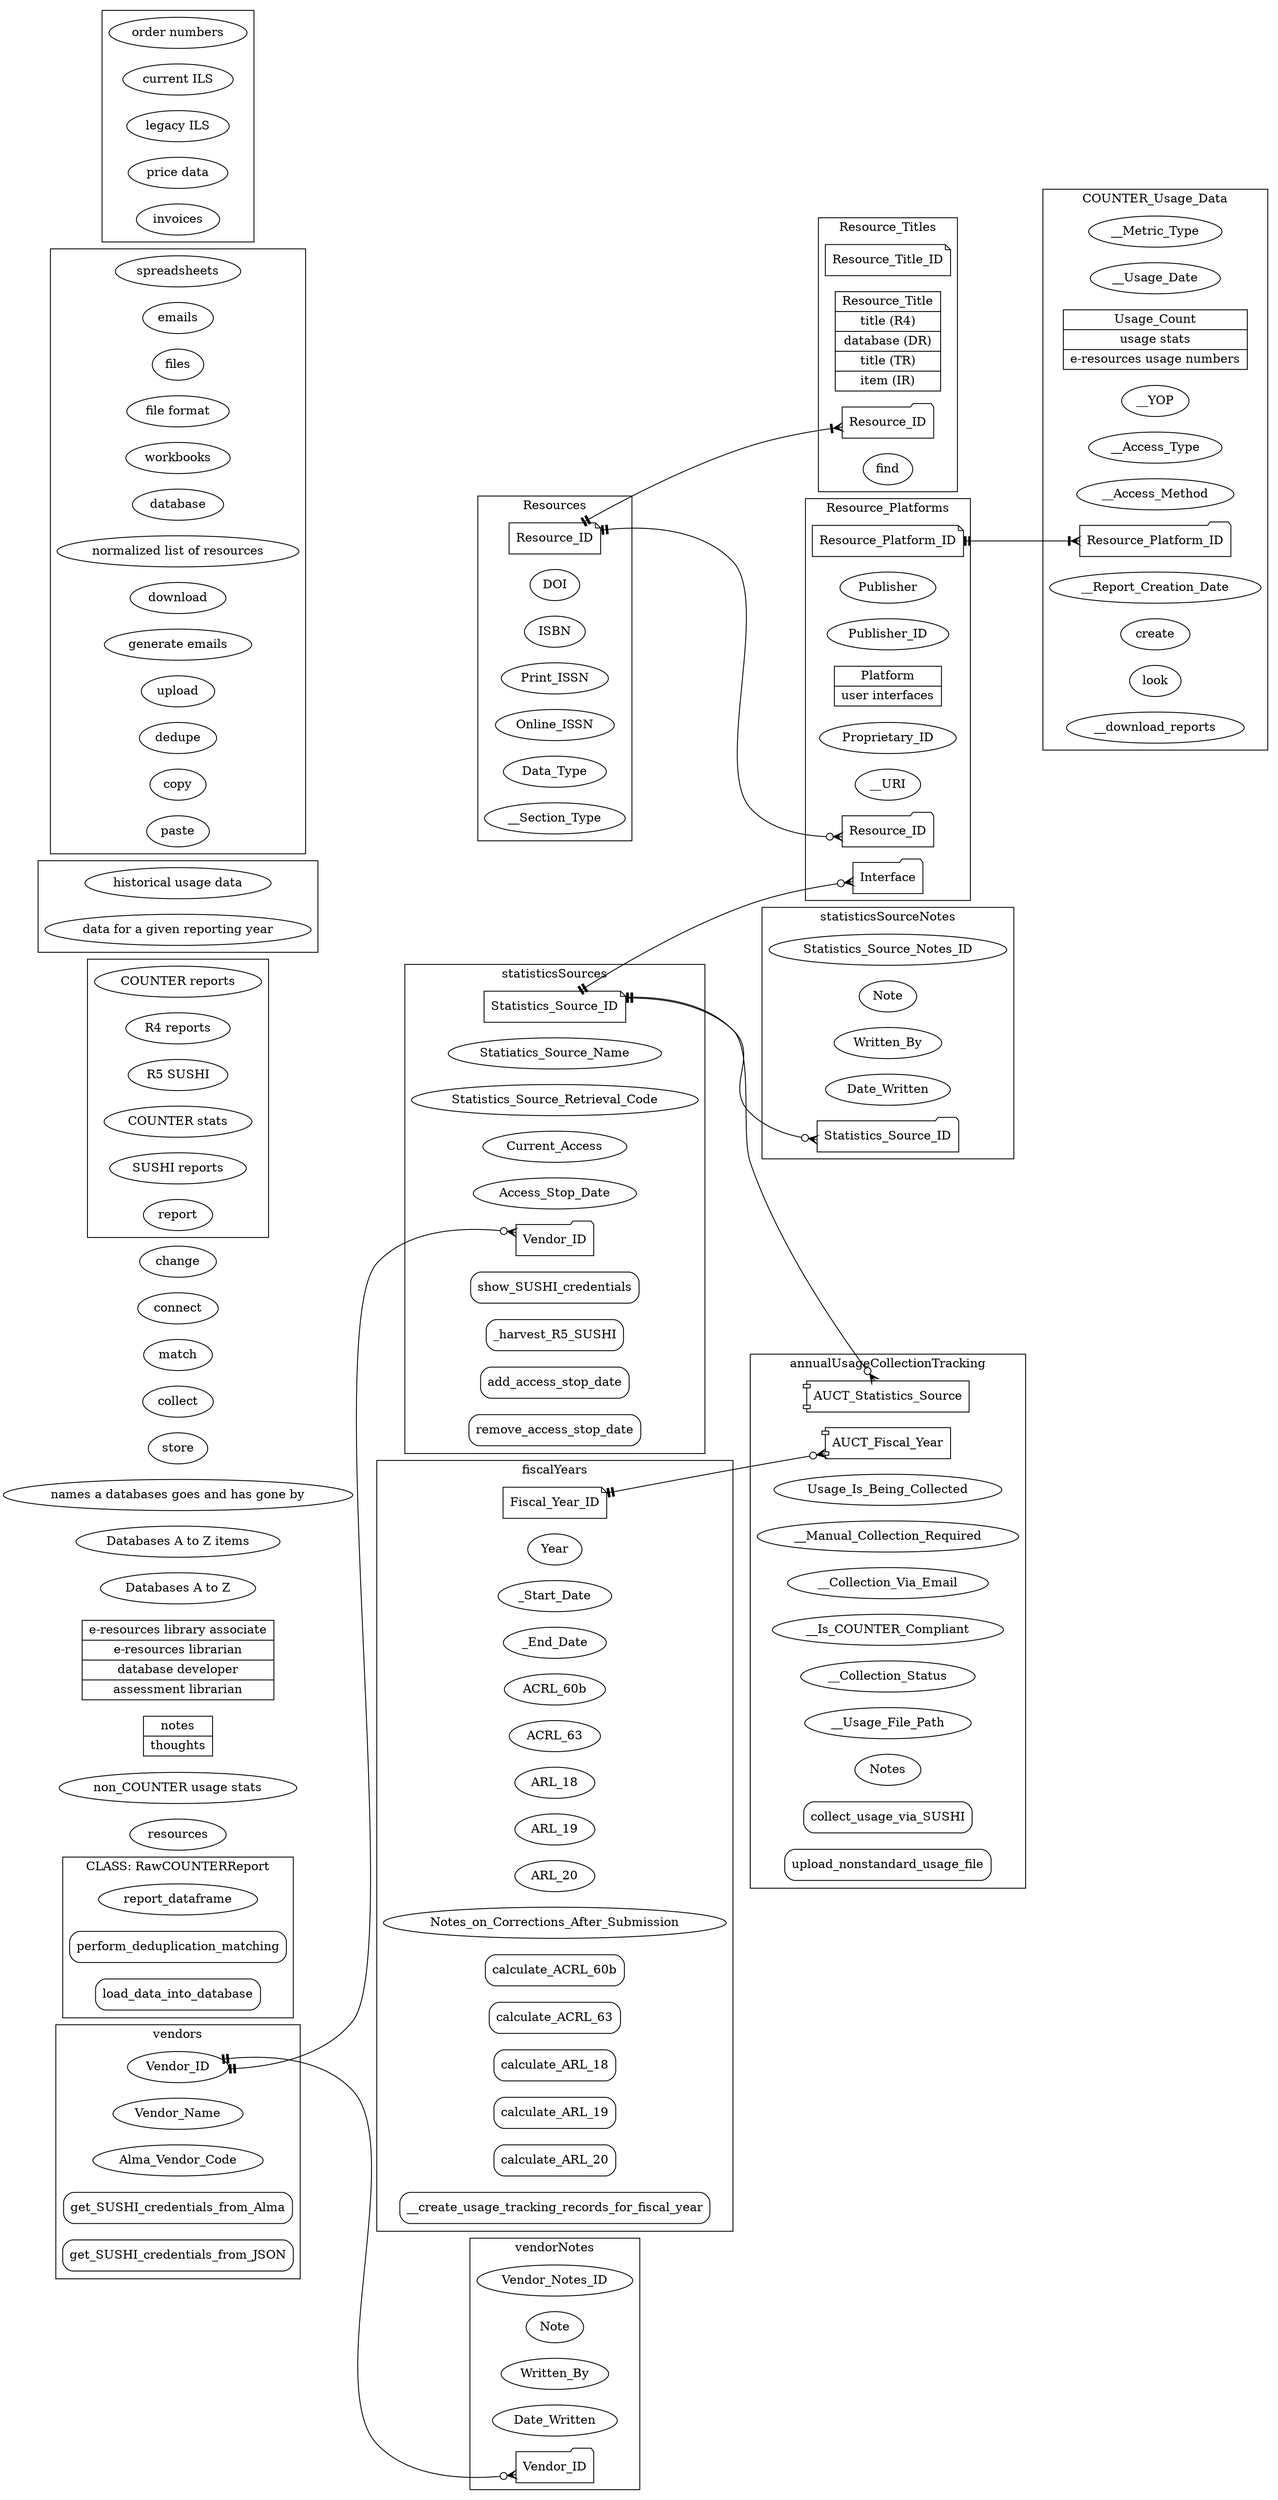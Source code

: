 digraph erd_and_classes {
    graph [rankdir = "LR"]
    /*
        ellipse = field/attribute
        note = PK
        folder = FK
        component = FK that makes up a composite PK
        Mrecord = methods

        Starting with two underscores means not from user stories
    */

    /* *** ESTABLISHED RELATIONS/CLASSES *** */

    // RELATIONS/CLASSES

    subgraph cluster_Resource_Titles {
        label="Resource_Titles"

        // Attributes
        Resource_Title_ID [shape="note"]
        Resource_Title [
            shape="record"
            label="\N|title (R4)|database (DR)|title (TR)|item (IR)"
        ]
        Resource_ID_in_Resource_Titles [
            label="Resource_ID"
            shape="folder"
        ]

        // Methods
        find // aka search titles
    }


    subgraph cluster_Resources {
        label="Resources"

        // Attributes
        Resource_ID [shape="note"]
        DOI
        ISBN
        Print_ISSN
        Online_ISSN
        Data_Type // The initial list from R4 reports will have the less specific R4 types derived from the type of report itself. Should the R5 types overwrite these values or go in their own field?
        __Section_Type // This is in R5 IR only-how to add it? Does it go here?

        // Methods
    }


    subgraph cluster_Resource_Platforms {
        label="Resource_Platforms"

        // Attributes
        Resource_Platform_ID [shape="note"]
        Publisher // From the COUNTER report
        Publisher_ID // This is found in R5 only—how to add it?
        Platform [
            shape="record"
            label="\N|user interfaces"
        ]
        Proprietary_ID
        __URI // This is found in R5 TR, IR only—how to add it?
        Interface [shape="folder"] // This is interface in the Alma sense--the FK for Statistics_Source
        Resource_ID_in_Resource_Platforms [
            label="Resource_ID"
            shape="folder"
        ]

        // Methods
    }


    subgraph cluster_COUNTER_Usage_Data {
        label="COUNTER_Usage_Data"

        // Nouns: Classes or Attributes
        __Metric_Type
        __Usage_Date
        Usage_Count [
            shape="record"
            label="\N|usage stats|e-resources usage numbers"
        ]
        __YOP // This is found in R5 TR, IR only—how to add it?
        __Access_Type // This is found in R5 TR, IR only—how to add it?
        __Access_Method // This is found in R5 only—how to add it?
        Resource_Platform_ID_in_COUNTER_Usage_Data [
            label="Resource_Platform_ID"
            shape="folder"
        ]
        __Report_Creation_Date // For harvested R5 reports

        // Verbs: Methods
        create // create report
        look // aka view reports
        __download_reports
    }


    subgraph cluster_statisticsSources {
        label="statisticsSources"

        // Attributes
        Statistics_Source_ID [shape="note"]
        Statiatics_Source_Name
        Statistics_Source_Retrieval_Code
        Current_Access
        Access_Stop_Date
        Vendor_ID_in_statisticsSources [
            label="Vendor_ID"
            shape="folder"
        ]

        // Methods
        show_SUSHI_credentials [shape="Mrecord"]
        _harvest_R5_SUSHI [shape="Mrecord"]
        add_access_stop_date [shape="Mrecord"]
        remove_access_stop_date [shape="Mrecord"]
    }


    subgraph cluster_annualUsageCollectionTracking {
        label="annualUsageCollectionTracking"

        // Attributes
        AUCT_Fiscal_Year [shape="component"]
        AUCT_Statistics_Source [shape="component"]
        Usage_Is_Being_Collected
        __Manual_Collection_Required
        __Collection_Via_Email
        __Is_COUNTER_Compliant
        __Collection_Status
        __Usage_File_Path
        Notes

        // Methods
        collect_usage_via_SUSHI [shape="Mrecord"]
        upload_nonstandard_usage_file [shape="Mrecord"]
    }


    subgraph cluster_fiscalYears {
        label="fiscalYears"

        // Attributes
        Fiscal_Year_ID [shape="note"]
        Year
        _Start_Date // The FY start as date data type to go in SQL queries
        _End_Date // The FY end as date data type to go in SQL queries
        // The submitted values are stored because vendors sometimes report issues with their stats collection, which require reharvesting
        ACRL_60b // Initial Circulation: Digital/Electronic
        ACRL_63 // E-Serials Usage: Digital/Electronic
        ARL_18 // Number of successful full-text article requests (journals)
        ARL_19 // Number of regular searches (databases)
        ARL_20 // Number of federated searches (databases)
        // Should the date when the numbers were collected be saved?
        Notes_on_Corrections_After_Submission // If a vendor issues a correction requiring reharvesting after numbers are submitted, should it be recorded here or on the page of the specific source being reharvested?

        // Methods
        // Should each number have its own method, or should all of them be calculated at the same time?
        calculate_ACRL_60b [shape="Mrecord"]
        calculate_ACRL_63 [shape="Mrecord"]
        calculate_ARL_18 [shape="Mrecord"]
        calculate_ARL_19 [shape="Mrecord"]
        calculate_ARL_20 [shape="Mrecord"]
        __create_usage_tracking_records_for_fiscal_year [shape="Mrecord"]
    }


    subgraph cluster_vendors {
        label="vendors"

        //Attributes
        Vendor_ID
        Vendor_Name
        Alma_Vendor_Code

        //Methods
        get_SUSHI_credentials_from_Alma [shape="Mrecord"]
        get_SUSHI_credentials_from_JSON [shape="Mrecord"]
    }


    subgraph cluster_vendorNotes {
        label="vendorNotes"

        //Attributes
        Vendor_Notes_ID
        Note_in_vendorNotes [label="Note"]
        Written_By_in_vendorNotes [label="Written_By"]
        Date_Written_in_vendorNotes [label="Date_Written"]
        Vendor_ID_in_vendorNotes [
            label="Vendor_ID"
            shape="folder"
        ]

        //Methods
    }


    subgraph cluster_statisticsSourceNotes {
        label="statisticsSourceNotes"

        //Attributes
        Statistics_Source_Notes_ID
        Note_in_statisticsSourceNotes [label="Note"]
        Written_By_in_statisticsSourceNotes [label="Written_By"]
        Date_Written_in_statisticsSourceNotes [label="Date_Written"]
        Statistics_Source_ID_in_statisticsSourceNotes [
            label="Statistics_Source_ID"
            shape="folder"
        ]

        //Methods
    }


    subgraph cluster_RawCOUNTERReport {
        label="CLASS: RawCOUNTERReport"

        // Attributes
        report_dataframe

        // Methods
        perform_deduplication_matching [shape="Mrecord"]
        load_data_into_database [shape="Mrecord"]
    }


    // RELATIONSHIPS
    /*
        Establish relationships from the PK (tail) to the FK (head)
        table --------(can connect to)---------[optionality]--(and)--[cardinality]-->other table
        arrowhead = how PK table can connect to FK table
        arrowtail = how FK table can connect to PK table

        teeodot = 0..1 (unique but optional)
        crowodot = 0..N (optional, not unique)
        teetee = 1..1 (exactly one)
        crowtee = 1..N (neither optional nor unique)
    */
    
    Resource_ID -> Resource_ID_in_Resource_Titles [
        dir="both"
        arrowhead="crowtee"
        arrowtail="teetee"
    ]
    
    Resource_ID -> Resource_ID_in_Resource_Platforms [
        dir="both"
        arrowhead="crowodot" // Platforms are normalized in this relation; they don't connect to individual resources
        arrowtail="teetee"
    ]
    
    Statistics_Source_ID -> AUCT_Statistics_Source [
        dir="both"
        arrowhead="crowodot" // Since sources don't need to be connected to a collection year, they can be added as they arise, rather than needing to wait for the first round of collections in which they'll be included
        arrowtail="teetee"
    ]
    
    Fiscal_Year_ID -> AUCT_Fiscal_Year [
        dir="both"
        arrowhead="crowodot"
        arrowtail="teetee"
    ]

    Statistics_Source_ID -> Interface [
        dir="both"
        arrowhead="crowodot" // Sources without resources need to exist because 1. A source record is a prerequisite for usage collection 2. Not all sources will have COUNTER resources
        arrowtail="teetee"
    ]

    Resource_Platform_ID -> Resource_Platform_ID_in_COUNTER_Usage_Data [
        dir="both"
        arrowhead="crowtee"
        arrowtail="teetee"
    ]

    Vendor_ID -> Vendor_ID_in_vendorNotes [
        dir="both"
        arrowhead="crowodot"
        arrowtail="teetee"
    ]

    Vendor_ID -> Vendor_ID_in_statisticsSources [
        dir="both"
        arrowhead="crowodot" // Want the option to have a vendor without a statistics source
        arrowtail="teetee"
    ]

    Statistics_Source_ID -> Statistics_Source_ID_in_statisticsSourceNotes [
        dir="both"
        arrowhead="crowodot"
        arrowtail="teetee"
    ]

    // The relationships below connect potential methods in ERD relations methods in existing classes; they are connected by a dotted line with no arrow


    /* *** OBJECTS TO BE ORGANIZED *** */

    // Nouns: Classes or Attributes
    resources
    "non_COUNTER usage stats"
    notes [
        shape="record"
        label="notes|thoughts"
    ]
    librarians [
        shape="record"
        label="e-resources library associate|e-resources librarian|database developer|assessment librarian"
    ]
    "Databases A to Z"
    "Databases A to Z items"
    "names a databases goes and has gone by"
    /* Do these need to be kept?
        reference
        location
        databases
        aggregator
        initial database data
        unique resource list
    */

    //Verbs: Methods
    store
    collect
    match
    connect
    change

    /* Do these need to be kept?
        send
        add
        know
        organize
        has gone by
        use
        start
        pulled
        submitted
        retained
    */

    subgraph cluster_COUNTER_Terms {
        // Nouns: Classes or Attributes
        "COUNTER reports"
        "R4 reports"
        "R5 SUSHI"
        "COUNTER stats"
        "SUSHI reports"
        report
        // Verbs: Methods
    }

    subgraph cluster_Annual_Collection_Terms{
        // Nouns: Classes or Attributes
        "historical usage data"
        "data for a given reporting year"
        // Verbs: Methods
    }

    subgraph cluster_Technical_Terms {
        // Nouns: Classes or Attributes
        spreadsheets
        emails
        files
        "file format"
        workbooks
        database
        "normalized list of resources"
        // Verbs: Methods
        download
        "generate emails"
        upload
        dedupe
        copy
        paste
    }

    subgraph cluster_Acquisitions_Terms {
        // Nouns: Classes or Attributes
        "order numbers"
        "current ILS"
        "legacy ILS"
        "price data"
        invoices
        // Verbs: Methods
    }
}